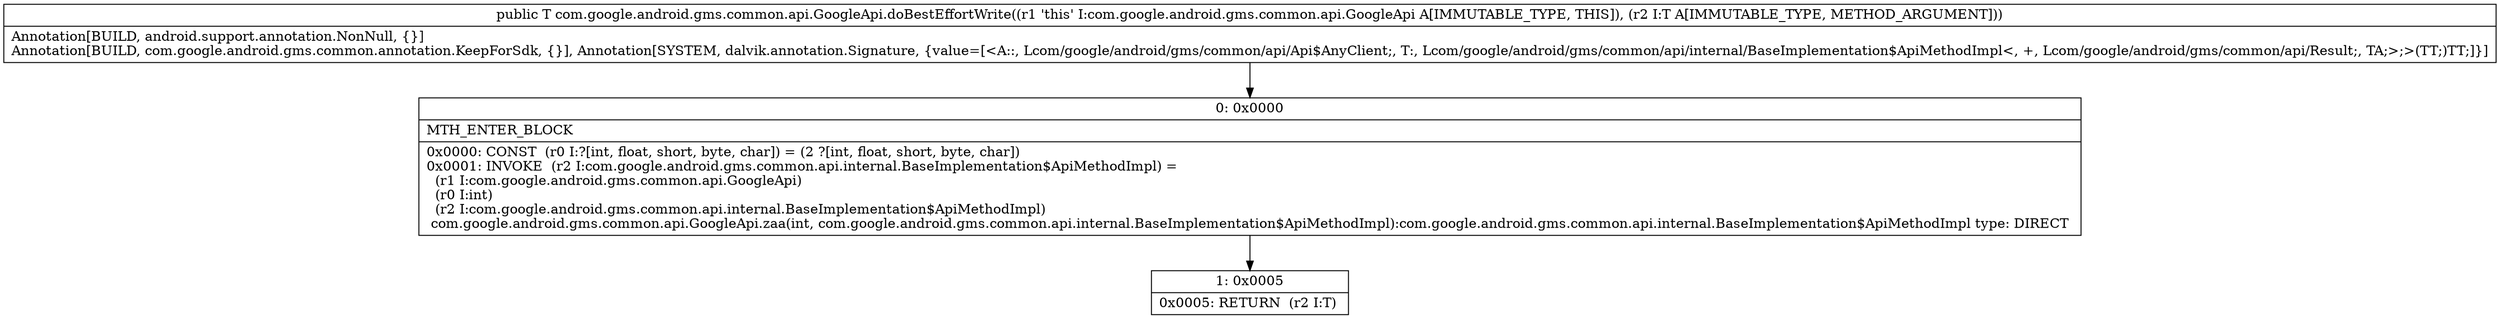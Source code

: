 digraph "CFG forcom.google.android.gms.common.api.GoogleApi.doBestEffortWrite(Lcom\/google\/android\/gms\/common\/api\/internal\/BaseImplementation$ApiMethodImpl;)Lcom\/google\/android\/gms\/common\/api\/internal\/BaseImplementation$ApiMethodImpl;" {
Node_0 [shape=record,label="{0\:\ 0x0000|MTH_ENTER_BLOCK\l|0x0000: CONST  (r0 I:?[int, float, short, byte, char]) = (2 ?[int, float, short, byte, char]) \l0x0001: INVOKE  (r2 I:com.google.android.gms.common.api.internal.BaseImplementation$ApiMethodImpl) = \l  (r1 I:com.google.android.gms.common.api.GoogleApi)\l  (r0 I:int)\l  (r2 I:com.google.android.gms.common.api.internal.BaseImplementation$ApiMethodImpl)\l com.google.android.gms.common.api.GoogleApi.zaa(int, com.google.android.gms.common.api.internal.BaseImplementation$ApiMethodImpl):com.google.android.gms.common.api.internal.BaseImplementation$ApiMethodImpl type: DIRECT \l}"];
Node_1 [shape=record,label="{1\:\ 0x0005|0x0005: RETURN  (r2 I:T) \l}"];
MethodNode[shape=record,label="{public T com.google.android.gms.common.api.GoogleApi.doBestEffortWrite((r1 'this' I:com.google.android.gms.common.api.GoogleApi A[IMMUTABLE_TYPE, THIS]), (r2 I:T A[IMMUTABLE_TYPE, METHOD_ARGUMENT]))  | Annotation[BUILD, android.support.annotation.NonNull, \{\}]\lAnnotation[BUILD, com.google.android.gms.common.annotation.KeepForSdk, \{\}], Annotation[SYSTEM, dalvik.annotation.Signature, \{value=[\<A::, Lcom\/google\/android\/gms\/common\/api\/Api$AnyClient;, T:, Lcom\/google\/android\/gms\/common\/api\/internal\/BaseImplementation$ApiMethodImpl\<, +, Lcom\/google\/android\/gms\/common\/api\/Result;, TA;\>;\>(TT;)TT;]\}]\l}"];
MethodNode -> Node_0;
Node_0 -> Node_1;
}

